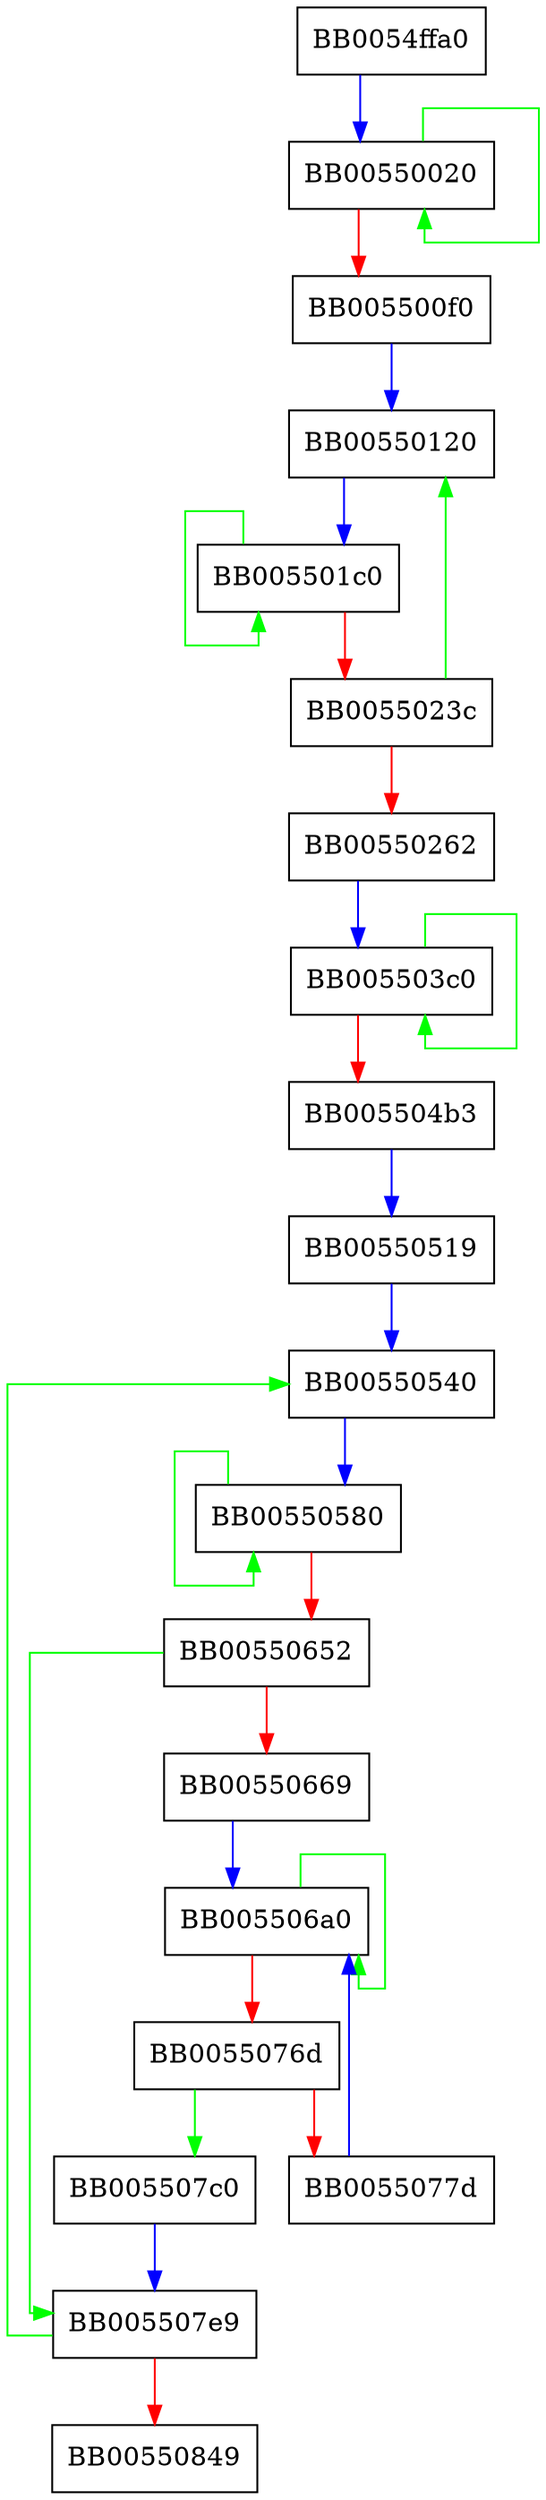 digraph bn_sqr8x_internal {
  node [shape="box"];
  graph [splines=ortho];
  BB0054ffa0 -> BB00550020 [color="blue"];
  BB00550020 -> BB00550020 [color="green"];
  BB00550020 -> BB005500f0 [color="red"];
  BB005500f0 -> BB00550120 [color="blue"];
  BB00550120 -> BB005501c0 [color="blue"];
  BB005501c0 -> BB005501c0 [color="green"];
  BB005501c0 -> BB0055023c [color="red"];
  BB0055023c -> BB00550120 [color="green"];
  BB0055023c -> BB00550262 [color="red"];
  BB00550262 -> BB005503c0 [color="blue"];
  BB005503c0 -> BB005503c0 [color="green"];
  BB005503c0 -> BB005504b3 [color="red"];
  BB005504b3 -> BB00550519 [color="blue"];
  BB00550519 -> BB00550540 [color="blue"];
  BB00550540 -> BB00550580 [color="blue"];
  BB00550580 -> BB00550580 [color="green"];
  BB00550580 -> BB00550652 [color="red"];
  BB00550652 -> BB005507e9 [color="green"];
  BB00550652 -> BB00550669 [color="red"];
  BB00550669 -> BB005506a0 [color="blue"];
  BB005506a0 -> BB005506a0 [color="green"];
  BB005506a0 -> BB0055076d [color="red"];
  BB0055076d -> BB005507c0 [color="green"];
  BB0055076d -> BB0055077d [color="red"];
  BB0055077d -> BB005506a0 [color="blue"];
  BB005507c0 -> BB005507e9 [color="blue"];
  BB005507e9 -> BB00550540 [color="green"];
  BB005507e9 -> BB00550849 [color="red"];
}